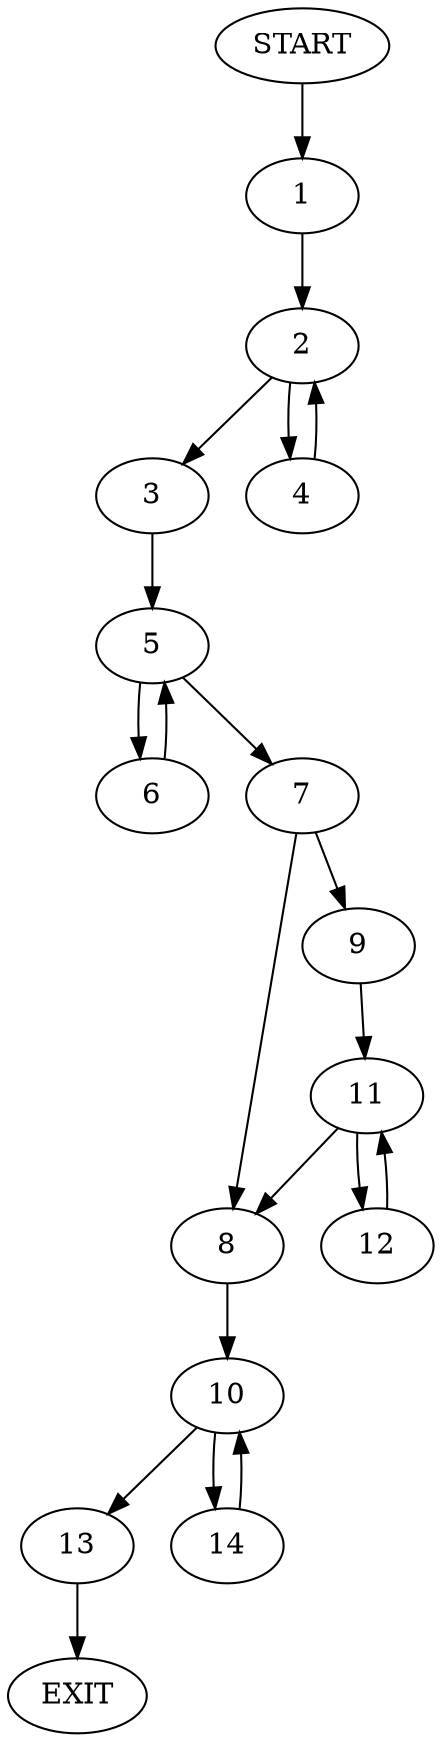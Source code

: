 digraph {
0 [label="START"]
15 [label="EXIT"]
0 -> 1
1 -> 2
2 -> 3
2 -> 4
4 -> 2
3 -> 5
5 -> 6
5 -> 7
6 -> 5
7 -> 8
7 -> 9
8 -> 10
9 -> 11
11 -> 8
11 -> 12
12 -> 11
10 -> 13
10 -> 14
13 -> 15
14 -> 10
}
